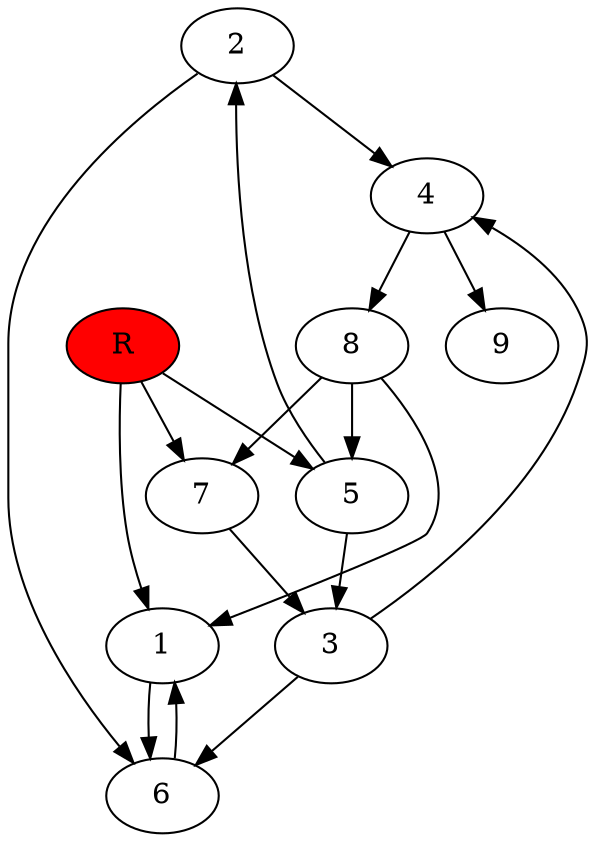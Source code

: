 digraph prb12933 {
	1
	2
	3
	4
	5
	6
	7
	8
	R [fillcolor="#ff0000" style=filled]
	1 -> 6
	2 -> 4
	2 -> 6
	3 -> 4
	3 -> 6
	4 -> 8
	4 -> 9
	5 -> 2
	5 -> 3
	6 -> 1
	7 -> 3
	8 -> 1
	8 -> 5
	8 -> 7
	R -> 1
	R -> 5
	R -> 7
}
